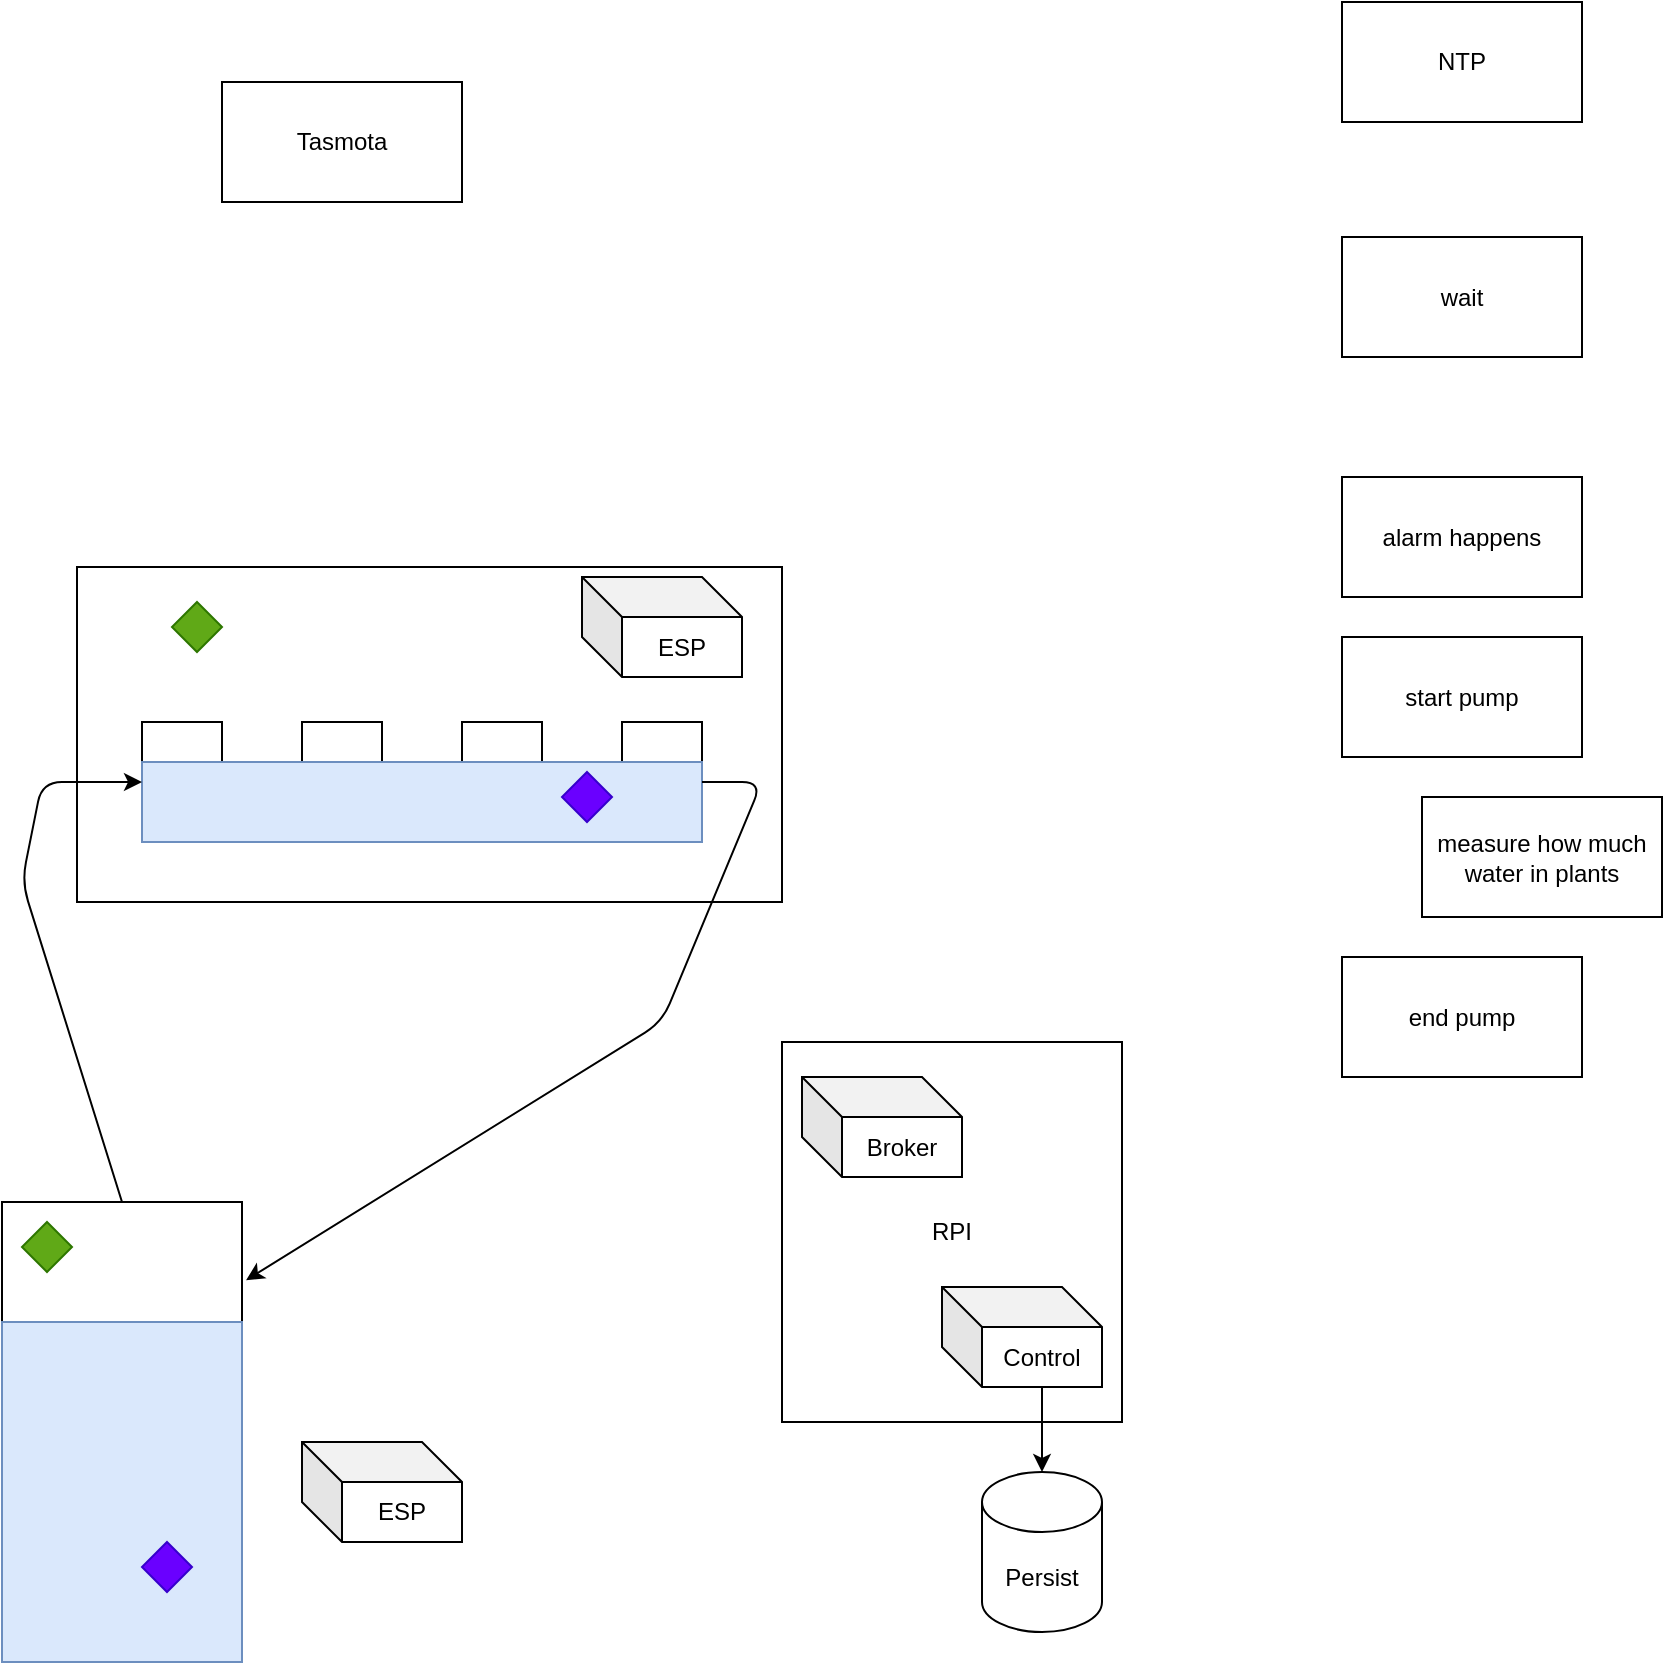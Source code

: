<mxfile version="14.3.0" type="device"><diagram id="nlNFXBaelzIWu-nfBzpL" name="Page-1"><mxGraphModel dx="985" dy="610" grid="1" gridSize="10" guides="1" tooltips="1" connect="1" arrows="1" fold="1" page="1" pageScale="1" pageWidth="827" pageHeight="1169" math="0" shadow="0"><root><mxCell id="0"/><mxCell id="1" parent="0"/><mxCell id="hl1Gr5giGuCCAiJKxz2z-32" value="RPI" style="rounded=0;whiteSpace=wrap;html=1;" vertex="1" parent="1"><mxGeometry x="440" y="560" width="170" height="190" as="geometry"/></mxCell><mxCell id="hl1Gr5giGuCCAiJKxz2z-25" value="" style="rounded=0;whiteSpace=wrap;html=1;" vertex="1" parent="1"><mxGeometry x="87.5" y="322.5" width="352.5" height="167.5" as="geometry"/></mxCell><mxCell id="hl1Gr5giGuCCAiJKxz2z-1" value="Tasmota" style="rounded=0;whiteSpace=wrap;html=1;" vertex="1" parent="1"><mxGeometry x="160" y="80" width="120" height="60" as="geometry"/></mxCell><mxCell id="hl1Gr5giGuCCAiJKxz2z-2" value="wait" style="rounded=0;whiteSpace=wrap;html=1;" vertex="1" parent="1"><mxGeometry x="720" y="157.5" width="120" height="60" as="geometry"/></mxCell><mxCell id="hl1Gr5giGuCCAiJKxz2z-3" value="alarm happens" style="rounded=0;whiteSpace=wrap;html=1;" vertex="1" parent="1"><mxGeometry x="720" y="277.5" width="120" height="60" as="geometry"/></mxCell><mxCell id="hl1Gr5giGuCCAiJKxz2z-6" value="start pump" style="rounded=0;whiteSpace=wrap;html=1;" vertex="1" parent="1"><mxGeometry x="720" y="357.5" width="120" height="60" as="geometry"/></mxCell><mxCell id="hl1Gr5giGuCCAiJKxz2z-7" value="measure how much water in plants" style="rounded=0;whiteSpace=wrap;html=1;" vertex="1" parent="1"><mxGeometry x="760" y="437.5" width="120" height="60" as="geometry"/></mxCell><mxCell id="hl1Gr5giGuCCAiJKxz2z-8" value="end pump" style="rounded=0;whiteSpace=wrap;html=1;" vertex="1" parent="1"><mxGeometry x="720" y="517.5" width="120" height="60" as="geometry"/></mxCell><mxCell id="hl1Gr5giGuCCAiJKxz2z-10" value="NTP" style="rounded=0;whiteSpace=wrap;html=1;" vertex="1" parent="1"><mxGeometry x="720" y="40" width="120" height="60" as="geometry"/></mxCell><mxCell id="hl1Gr5giGuCCAiJKxz2z-11" value="" style="rounded=0;whiteSpace=wrap;html=1;" vertex="1" parent="1"><mxGeometry x="120" y="400" width="40" height="60" as="geometry"/></mxCell><mxCell id="hl1Gr5giGuCCAiJKxz2z-12" value="" style="rounded=0;whiteSpace=wrap;html=1;" vertex="1" parent="1"><mxGeometry x="200" y="400" width="40" height="60" as="geometry"/></mxCell><mxCell id="hl1Gr5giGuCCAiJKxz2z-13" value="" style="rounded=0;whiteSpace=wrap;html=1;" vertex="1" parent="1"><mxGeometry x="280" y="400" width="40" height="60" as="geometry"/></mxCell><mxCell id="hl1Gr5giGuCCAiJKxz2z-14" value="" style="rounded=0;whiteSpace=wrap;html=1;" vertex="1" parent="1"><mxGeometry x="360" y="400" width="40" height="60" as="geometry"/></mxCell><mxCell id="hl1Gr5giGuCCAiJKxz2z-15" value="" style="rounded=0;whiteSpace=wrap;html=1;" vertex="1" parent="1"><mxGeometry x="50" y="640" width="120" height="230" as="geometry"/></mxCell><mxCell id="hl1Gr5giGuCCAiJKxz2z-16" value="" style="rounded=0;whiteSpace=wrap;html=1;fillColor=#dae8fc;strokeColor=#6c8ebf;" vertex="1" parent="1"><mxGeometry x="50" y="700" width="120" height="170" as="geometry"/></mxCell><mxCell id="hl1Gr5giGuCCAiJKxz2z-17" value="" style="rounded=0;whiteSpace=wrap;html=1;fillColor=#dae8fc;strokeColor=#6c8ebf;" vertex="1" parent="1"><mxGeometry x="120" y="420" width="280" height="40" as="geometry"/></mxCell><mxCell id="hl1Gr5giGuCCAiJKxz2z-18" value="" style="endArrow=classic;html=1;exitX=0.5;exitY=0;exitDx=0;exitDy=0;entryX=0;entryY=0.5;entryDx=0;entryDy=0;" edge="1" parent="1" source="hl1Gr5giGuCCAiJKxz2z-15" target="hl1Gr5giGuCCAiJKxz2z-11"><mxGeometry width="50" height="50" relative="1" as="geometry"><mxPoint x="20" y="480" as="sourcePoint"/><mxPoint x="30" y="440" as="targetPoint"/><Array as="points"><mxPoint x="60" y="480"/><mxPoint x="70" y="430"/></Array></mxGeometry></mxCell><mxCell id="hl1Gr5giGuCCAiJKxz2z-19" value="" style="endArrow=classic;html=1;entryX=1.017;entryY=0.17;entryDx=0;entryDy=0;entryPerimeter=0;exitX=1;exitY=0.5;exitDx=0;exitDy=0;" edge="1" parent="1" source="hl1Gr5giGuCCAiJKxz2z-14" target="hl1Gr5giGuCCAiJKxz2z-15"><mxGeometry width="50" height="50" relative="1" as="geometry"><mxPoint x="400" y="590" as="sourcePoint"/><mxPoint x="440" y="440" as="targetPoint"/><Array as="points"><mxPoint x="430" y="430"/><mxPoint x="380" y="550"/></Array></mxGeometry></mxCell><mxCell id="hl1Gr5giGuCCAiJKxz2z-21" value="" style="rhombus;whiteSpace=wrap;html=1;fillColor=#6a00ff;strokeColor=#3700CC;fontColor=#ffffff;" vertex="1" parent="1"><mxGeometry x="330" y="425" width="25" height="25" as="geometry"/></mxCell><mxCell id="hl1Gr5giGuCCAiJKxz2z-22" value="" style="rhombus;whiteSpace=wrap;html=1;fillColor=#6a00ff;strokeColor=#3700CC;fontColor=#ffffff;" vertex="1" parent="1"><mxGeometry x="120" y="810" width="25" height="25" as="geometry"/></mxCell><mxCell id="hl1Gr5giGuCCAiJKxz2z-23" value="" style="rhombus;whiteSpace=wrap;html=1;fillColor=#60a917;strokeColor=#2D7600;fontColor=#ffffff;" vertex="1" parent="1"><mxGeometry x="60" y="650" width="25" height="25" as="geometry"/></mxCell><mxCell id="hl1Gr5giGuCCAiJKxz2z-24" value="" style="rhombus;whiteSpace=wrap;html=1;fillColor=#60a917;strokeColor=#2D7600;fontColor=#ffffff;" vertex="1" parent="1"><mxGeometry x="135" y="340" width="25" height="25" as="geometry"/></mxCell><mxCell id="hl1Gr5giGuCCAiJKxz2z-28" value="ESP" style="shape=cube;whiteSpace=wrap;html=1;boundedLbl=1;backgroundOutline=1;darkOpacity=0.05;darkOpacity2=0.1;" vertex="1" parent="1"><mxGeometry x="340" y="327.5" width="80" height="50" as="geometry"/></mxCell><mxCell id="hl1Gr5giGuCCAiJKxz2z-29" value="ESP" style="shape=cube;whiteSpace=wrap;html=1;boundedLbl=1;backgroundOutline=1;darkOpacity=0.05;darkOpacity2=0.1;" vertex="1" parent="1"><mxGeometry x="200" y="760" width="80" height="50" as="geometry"/></mxCell><mxCell id="hl1Gr5giGuCCAiJKxz2z-30" value="Broker" style="shape=cube;whiteSpace=wrap;html=1;boundedLbl=1;backgroundOutline=1;darkOpacity=0.05;darkOpacity2=0.1;size=20;" vertex="1" parent="1"><mxGeometry x="450" y="577.5" width="80" height="50" as="geometry"/></mxCell><mxCell id="hl1Gr5giGuCCAiJKxz2z-31" value="Control" style="shape=cube;whiteSpace=wrap;html=1;boundedLbl=1;backgroundOutline=1;darkOpacity=0.05;darkOpacity2=0.1;" vertex="1" parent="1"><mxGeometry x="520" y="682.5" width="80" height="50" as="geometry"/></mxCell><mxCell id="hl1Gr5giGuCCAiJKxz2z-33" value="Persist" style="shape=cylinder3;whiteSpace=wrap;html=1;boundedLbl=1;backgroundOutline=1;size=15;" vertex="1" parent="1"><mxGeometry x="540" y="775" width="60" height="80" as="geometry"/></mxCell><mxCell id="hl1Gr5giGuCCAiJKxz2z-35" value="" style="endArrow=classic;html=1;entryX=0.5;entryY=0;entryDx=0;entryDy=0;entryPerimeter=0;exitX=0;exitY=0;exitDx=50;exitDy=50;exitPerimeter=0;" edge="1" parent="1" source="hl1Gr5giGuCCAiJKxz2z-31" target="hl1Gr5giGuCCAiJKxz2z-33"><mxGeometry width="50" height="50" relative="1" as="geometry"><mxPoint x="490" y="612.5" as="sourcePoint"/><mxPoint x="540" y="562.5" as="targetPoint"/></mxGeometry></mxCell></root></mxGraphModel></diagram></mxfile>